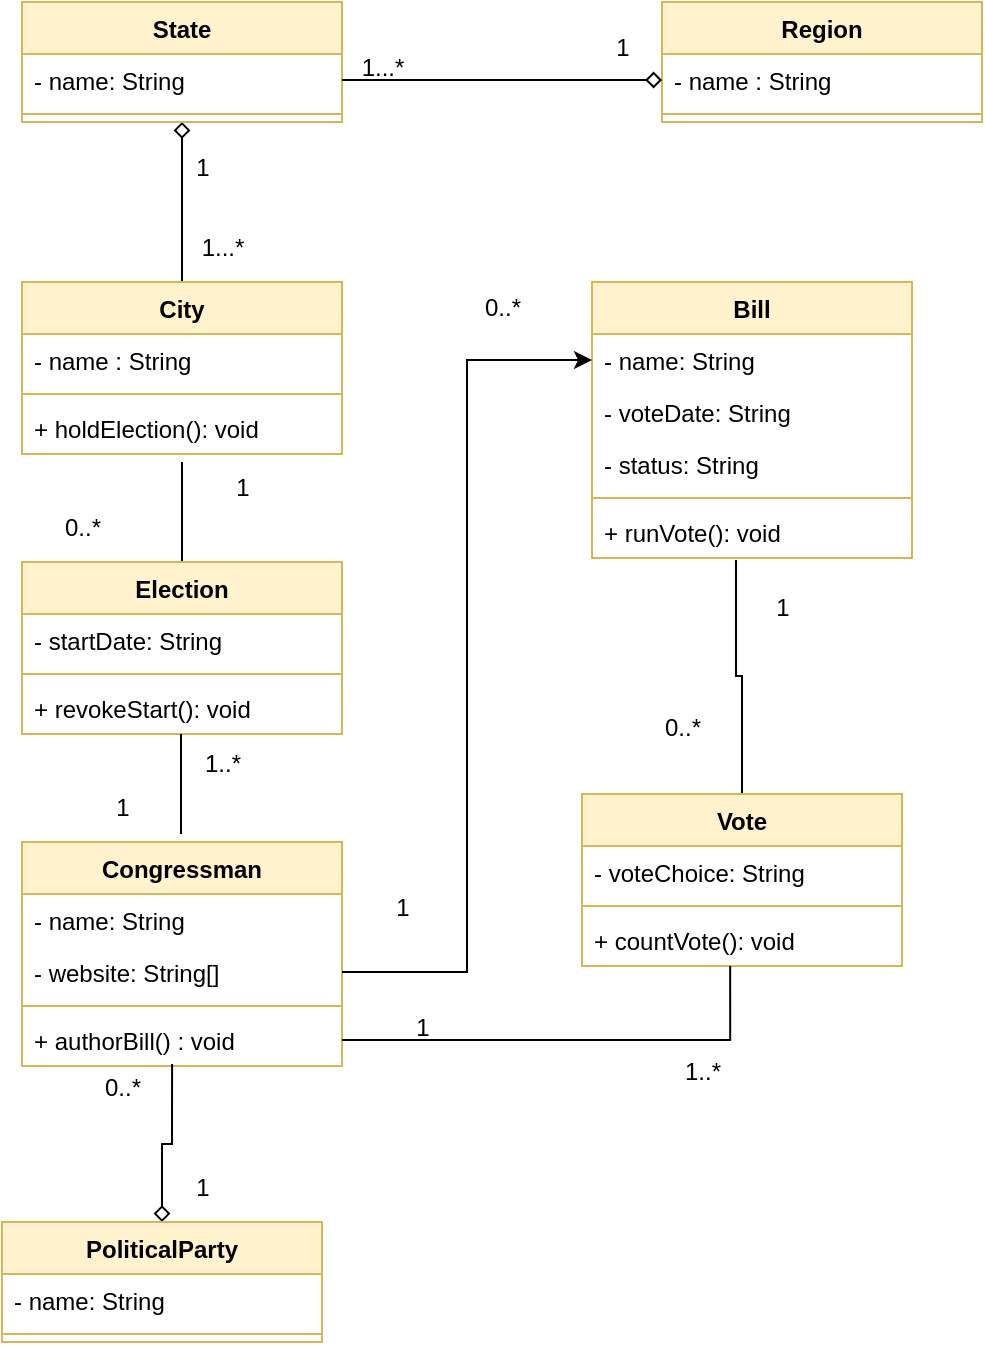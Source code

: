 <mxfile version="21.1.8" type="github">
  <diagram id="C5RBs43oDa-KdzZeNtuy" name="Page-1">
    <mxGraphModel dx="472" dy="764" grid="1" gridSize="10" guides="1" tooltips="1" connect="1" arrows="1" fold="1" page="1" pageScale="1" pageWidth="827" pageHeight="1169" math="0" shadow="0">
      <root>
        <mxCell id="WIyWlLk6GJQsqaUBKTNV-0" />
        <mxCell id="WIyWlLk6GJQsqaUBKTNV-1" parent="WIyWlLk6GJQsqaUBKTNV-0" />
        <mxCell id="jX0zfEVhwGlouNvZL1i5-30" style="edgeStyle=orthogonalEdgeStyle;rounded=0;orthogonalLoop=1;jettySize=auto;html=1;exitX=0.5;exitY=1;exitDx=0;exitDy=0;entryX=0.5;entryY=0;entryDx=0;entryDy=0;startArrow=diamond;startFill=0;endArrow=none;endFill=0;" edge="1" parent="WIyWlLk6GJQsqaUBKTNV-1" source="-7mo8tN5SgWuJNvDtxaU-0" target="jX0zfEVhwGlouNvZL1i5-4">
          <mxGeometry relative="1" as="geometry" />
        </mxCell>
        <mxCell id="-7mo8tN5SgWuJNvDtxaU-0" value="State" style="swimlane;fontStyle=1;align=center;verticalAlign=top;childLayout=stackLayout;horizontal=1;startSize=26;horizontalStack=0;resizeParent=1;resizeParentMax=0;resizeLast=0;collapsible=1;marginBottom=0;whiteSpace=wrap;html=1;fillColor=#fff2cc;strokeColor=#d6b656;" parent="WIyWlLk6GJQsqaUBKTNV-1" vertex="1">
          <mxGeometry x="160" y="350" width="160" height="60" as="geometry" />
        </mxCell>
        <mxCell id="-7mo8tN5SgWuJNvDtxaU-1" value="- name: String" style="text;strokeColor=none;fillColor=none;align=left;verticalAlign=top;spacingLeft=4;spacingRight=4;overflow=hidden;rotatable=0;points=[[0,0.5],[1,0.5]];portConstraint=eastwest;whiteSpace=wrap;html=1;" parent="-7mo8tN5SgWuJNvDtxaU-0" vertex="1">
          <mxGeometry y="26" width="160" height="26" as="geometry" />
        </mxCell>
        <mxCell id="-7mo8tN5SgWuJNvDtxaU-2" value="" style="line;strokeWidth=1;fillColor=none;align=left;verticalAlign=middle;spacingTop=-1;spacingLeft=3;spacingRight=3;rotatable=0;labelPosition=right;points=[];portConstraint=eastwest;strokeColor=inherit;" parent="-7mo8tN5SgWuJNvDtxaU-0" vertex="1">
          <mxGeometry y="52" width="160" height="8" as="geometry" />
        </mxCell>
        <mxCell id="jX0zfEVhwGlouNvZL1i5-0" value="Region" style="swimlane;fontStyle=1;align=center;verticalAlign=top;childLayout=stackLayout;horizontal=1;startSize=26;horizontalStack=0;resizeParent=1;resizeParentMax=0;resizeLast=0;collapsible=1;marginBottom=0;whiteSpace=wrap;html=1;fillColor=#fff2cc;strokeColor=#d6b656;" vertex="1" parent="WIyWlLk6GJQsqaUBKTNV-1">
          <mxGeometry x="480" y="350" width="160" height="60" as="geometry" />
        </mxCell>
        <mxCell id="jX0zfEVhwGlouNvZL1i5-1" value="- name : String" style="text;strokeColor=none;fillColor=none;align=left;verticalAlign=top;spacingLeft=4;spacingRight=4;overflow=hidden;rotatable=0;points=[[0,0.5],[1,0.5]];portConstraint=eastwest;whiteSpace=wrap;html=1;" vertex="1" parent="jX0zfEVhwGlouNvZL1i5-0">
          <mxGeometry y="26" width="160" height="26" as="geometry" />
        </mxCell>
        <mxCell id="jX0zfEVhwGlouNvZL1i5-2" value="" style="line;strokeWidth=1;fillColor=none;align=left;verticalAlign=middle;spacingTop=-1;spacingLeft=3;spacingRight=3;rotatable=0;labelPosition=right;points=[];portConstraint=eastwest;strokeColor=inherit;" vertex="1" parent="jX0zfEVhwGlouNvZL1i5-0">
          <mxGeometry y="52" width="160" height="8" as="geometry" />
        </mxCell>
        <mxCell id="jX0zfEVhwGlouNvZL1i5-4" value="City" style="swimlane;fontStyle=1;align=center;verticalAlign=top;childLayout=stackLayout;horizontal=1;startSize=26;horizontalStack=0;resizeParent=1;resizeParentMax=0;resizeLast=0;collapsible=1;marginBottom=0;whiteSpace=wrap;html=1;fillColor=#fff2cc;strokeColor=#d6b656;" vertex="1" parent="WIyWlLk6GJQsqaUBKTNV-1">
          <mxGeometry x="160" y="490" width="160" height="86" as="geometry" />
        </mxCell>
        <mxCell id="jX0zfEVhwGlouNvZL1i5-5" value="- name : String&amp;nbsp;" style="text;strokeColor=none;fillColor=none;align=left;verticalAlign=top;spacingLeft=4;spacingRight=4;overflow=hidden;rotatable=0;points=[[0,0.5],[1,0.5]];portConstraint=eastwest;whiteSpace=wrap;html=1;" vertex="1" parent="jX0zfEVhwGlouNvZL1i5-4">
          <mxGeometry y="26" width="160" height="26" as="geometry" />
        </mxCell>
        <mxCell id="jX0zfEVhwGlouNvZL1i5-6" value="" style="line;strokeWidth=1;fillColor=none;align=left;verticalAlign=middle;spacingTop=-1;spacingLeft=3;spacingRight=3;rotatable=0;labelPosition=right;points=[];portConstraint=eastwest;strokeColor=inherit;" vertex="1" parent="jX0zfEVhwGlouNvZL1i5-4">
          <mxGeometry y="52" width="160" height="8" as="geometry" />
        </mxCell>
        <mxCell id="jX0zfEVhwGlouNvZL1i5-7" value="+ holdElection(): void" style="text;strokeColor=none;fillColor=none;align=left;verticalAlign=top;spacingLeft=4;spacingRight=4;overflow=hidden;rotatable=0;points=[[0,0.5],[1,0.5]];portConstraint=eastwest;whiteSpace=wrap;html=1;" vertex="1" parent="jX0zfEVhwGlouNvZL1i5-4">
          <mxGeometry y="60" width="160" height="26" as="geometry" />
        </mxCell>
        <mxCell id="jX0zfEVhwGlouNvZL1i5-31" style="edgeStyle=orthogonalEdgeStyle;rounded=0;orthogonalLoop=1;jettySize=auto;html=1;exitX=0.5;exitY=0;exitDx=0;exitDy=0;endArrow=none;endFill=0;" edge="1" parent="WIyWlLk6GJQsqaUBKTNV-1" source="jX0zfEVhwGlouNvZL1i5-8">
          <mxGeometry relative="1" as="geometry">
            <mxPoint x="240" y="580" as="targetPoint" />
          </mxGeometry>
        </mxCell>
        <mxCell id="jX0zfEVhwGlouNvZL1i5-8" value="Election" style="swimlane;fontStyle=1;align=center;verticalAlign=top;childLayout=stackLayout;horizontal=1;startSize=26;horizontalStack=0;resizeParent=1;resizeParentMax=0;resizeLast=0;collapsible=1;marginBottom=0;whiteSpace=wrap;html=1;fillColor=#fff2cc;strokeColor=#d6b656;" vertex="1" parent="WIyWlLk6GJQsqaUBKTNV-1">
          <mxGeometry x="160" y="630" width="160" height="86" as="geometry" />
        </mxCell>
        <mxCell id="jX0zfEVhwGlouNvZL1i5-9" value="- startDate: String" style="text;strokeColor=none;fillColor=none;align=left;verticalAlign=top;spacingLeft=4;spacingRight=4;overflow=hidden;rotatable=0;points=[[0,0.5],[1,0.5]];portConstraint=eastwest;whiteSpace=wrap;html=1;" vertex="1" parent="jX0zfEVhwGlouNvZL1i5-8">
          <mxGeometry y="26" width="160" height="26" as="geometry" />
        </mxCell>
        <mxCell id="jX0zfEVhwGlouNvZL1i5-10" value="" style="line;strokeWidth=1;fillColor=none;align=left;verticalAlign=middle;spacingTop=-1;spacingLeft=3;spacingRight=3;rotatable=0;labelPosition=right;points=[];portConstraint=eastwest;strokeColor=inherit;" vertex="1" parent="jX0zfEVhwGlouNvZL1i5-8">
          <mxGeometry y="52" width="160" height="8" as="geometry" />
        </mxCell>
        <mxCell id="jX0zfEVhwGlouNvZL1i5-11" value="+ revokeStart(): void" style="text;strokeColor=none;fillColor=none;align=left;verticalAlign=top;spacingLeft=4;spacingRight=4;overflow=hidden;rotatable=0;points=[[0,0.5],[1,0.5]];portConstraint=eastwest;whiteSpace=wrap;html=1;" vertex="1" parent="jX0zfEVhwGlouNvZL1i5-8">
          <mxGeometry y="60" width="160" height="26" as="geometry" />
        </mxCell>
        <mxCell id="jX0zfEVhwGlouNvZL1i5-12" value="Bill" style="swimlane;fontStyle=1;align=center;verticalAlign=top;childLayout=stackLayout;horizontal=1;startSize=26;horizontalStack=0;resizeParent=1;resizeParentMax=0;resizeLast=0;collapsible=1;marginBottom=0;whiteSpace=wrap;html=1;fillColor=#fff2cc;strokeColor=#d6b656;" vertex="1" parent="WIyWlLk6GJQsqaUBKTNV-1">
          <mxGeometry x="445" y="490" width="160" height="138" as="geometry" />
        </mxCell>
        <mxCell id="jX0zfEVhwGlouNvZL1i5-13" value="- name: String" style="text;strokeColor=none;fillColor=none;align=left;verticalAlign=top;spacingLeft=4;spacingRight=4;overflow=hidden;rotatable=0;points=[[0,0.5],[1,0.5]];portConstraint=eastwest;whiteSpace=wrap;html=1;" vertex="1" parent="jX0zfEVhwGlouNvZL1i5-12">
          <mxGeometry y="26" width="160" height="26" as="geometry" />
        </mxCell>
        <mxCell id="jX0zfEVhwGlouNvZL1i5-58" value="- voteDate: String" style="text;strokeColor=none;fillColor=none;align=left;verticalAlign=top;spacingLeft=4;spacingRight=4;overflow=hidden;rotatable=0;points=[[0,0.5],[1,0.5]];portConstraint=eastwest;whiteSpace=wrap;html=1;" vertex="1" parent="jX0zfEVhwGlouNvZL1i5-12">
          <mxGeometry y="52" width="160" height="26" as="geometry" />
        </mxCell>
        <mxCell id="jX0zfEVhwGlouNvZL1i5-15" value="- status: String" style="text;strokeColor=none;fillColor=none;align=left;verticalAlign=top;spacingLeft=4;spacingRight=4;overflow=hidden;rotatable=0;points=[[0,0.5],[1,0.5]];portConstraint=eastwest;whiteSpace=wrap;html=1;" vertex="1" parent="jX0zfEVhwGlouNvZL1i5-12">
          <mxGeometry y="78" width="160" height="26" as="geometry" />
        </mxCell>
        <mxCell id="jX0zfEVhwGlouNvZL1i5-14" value="" style="line;strokeWidth=1;fillColor=none;align=left;verticalAlign=middle;spacingTop=-1;spacingLeft=3;spacingRight=3;rotatable=0;labelPosition=right;points=[];portConstraint=eastwest;strokeColor=inherit;" vertex="1" parent="jX0zfEVhwGlouNvZL1i5-12">
          <mxGeometry y="104" width="160" height="8" as="geometry" />
        </mxCell>
        <mxCell id="jX0zfEVhwGlouNvZL1i5-59" value="+ runVote(): void" style="text;strokeColor=none;fillColor=none;align=left;verticalAlign=top;spacingLeft=4;spacingRight=4;overflow=hidden;rotatable=0;points=[[0,0.5],[1,0.5]];portConstraint=eastwest;whiteSpace=wrap;html=1;" vertex="1" parent="jX0zfEVhwGlouNvZL1i5-12">
          <mxGeometry y="112" width="160" height="26" as="geometry" />
        </mxCell>
        <mxCell id="jX0zfEVhwGlouNvZL1i5-16" value="Congressman" style="swimlane;fontStyle=1;align=center;verticalAlign=top;childLayout=stackLayout;horizontal=1;startSize=26;horizontalStack=0;resizeParent=1;resizeParentMax=0;resizeLast=0;collapsible=1;marginBottom=0;whiteSpace=wrap;html=1;fillColor=#fff2cc;strokeColor=#d6b656;" vertex="1" parent="WIyWlLk6GJQsqaUBKTNV-1">
          <mxGeometry x="160" y="770" width="160" height="112" as="geometry" />
        </mxCell>
        <mxCell id="jX0zfEVhwGlouNvZL1i5-17" value="- name: String" style="text;strokeColor=none;fillColor=none;align=left;verticalAlign=top;spacingLeft=4;spacingRight=4;overflow=hidden;rotatable=0;points=[[0,0.5],[1,0.5]];portConstraint=eastwest;whiteSpace=wrap;html=1;" vertex="1" parent="jX0zfEVhwGlouNvZL1i5-16">
          <mxGeometry y="26" width="160" height="26" as="geometry" />
        </mxCell>
        <mxCell id="jX0zfEVhwGlouNvZL1i5-38" value="- website: String[]" style="text;strokeColor=none;fillColor=none;align=left;verticalAlign=top;spacingLeft=4;spacingRight=4;overflow=hidden;rotatable=0;points=[[0,0.5],[1,0.5]];portConstraint=eastwest;whiteSpace=wrap;html=1;" vertex="1" parent="jX0zfEVhwGlouNvZL1i5-16">
          <mxGeometry y="52" width="160" height="26" as="geometry" />
        </mxCell>
        <mxCell id="jX0zfEVhwGlouNvZL1i5-18" value="" style="line;strokeWidth=1;fillColor=none;align=left;verticalAlign=middle;spacingTop=-1;spacingLeft=3;spacingRight=3;rotatable=0;labelPosition=right;points=[];portConstraint=eastwest;strokeColor=inherit;" vertex="1" parent="jX0zfEVhwGlouNvZL1i5-16">
          <mxGeometry y="78" width="160" height="8" as="geometry" />
        </mxCell>
        <mxCell id="jX0zfEVhwGlouNvZL1i5-19" value="+ authorBill() : void" style="text;strokeColor=none;fillColor=none;align=left;verticalAlign=top;spacingLeft=4;spacingRight=4;overflow=hidden;rotatable=0;points=[[0,0.5],[1,0.5]];portConstraint=eastwest;whiteSpace=wrap;html=1;" vertex="1" parent="jX0zfEVhwGlouNvZL1i5-16">
          <mxGeometry y="86" width="160" height="26" as="geometry" />
        </mxCell>
        <mxCell id="jX0zfEVhwGlouNvZL1i5-61" style="edgeStyle=orthogonalEdgeStyle;rounded=0;orthogonalLoop=1;jettySize=auto;html=1;exitX=0.5;exitY=0;exitDx=0;exitDy=0;entryX=0.45;entryY=1.038;entryDx=0;entryDy=0;entryPerimeter=0;endArrow=none;endFill=0;" edge="1" parent="WIyWlLk6GJQsqaUBKTNV-1" source="jX0zfEVhwGlouNvZL1i5-20" target="jX0zfEVhwGlouNvZL1i5-59">
          <mxGeometry relative="1" as="geometry" />
        </mxCell>
        <mxCell id="jX0zfEVhwGlouNvZL1i5-20" value="Vote" style="swimlane;fontStyle=1;align=center;verticalAlign=top;childLayout=stackLayout;horizontal=1;startSize=26;horizontalStack=0;resizeParent=1;resizeParentMax=0;resizeLast=0;collapsible=1;marginBottom=0;whiteSpace=wrap;html=1;fillColor=#fff2cc;strokeColor=#d6b656;" vertex="1" parent="WIyWlLk6GJQsqaUBKTNV-1">
          <mxGeometry x="440" y="746" width="160" height="86" as="geometry" />
        </mxCell>
        <mxCell id="jX0zfEVhwGlouNvZL1i5-21" value="- voteChoice: String" style="text;strokeColor=none;fillColor=none;align=left;verticalAlign=top;spacingLeft=4;spacingRight=4;overflow=hidden;rotatable=0;points=[[0,0.5],[1,0.5]];portConstraint=eastwest;whiteSpace=wrap;html=1;" vertex="1" parent="jX0zfEVhwGlouNvZL1i5-20">
          <mxGeometry y="26" width="160" height="26" as="geometry" />
        </mxCell>
        <mxCell id="jX0zfEVhwGlouNvZL1i5-22" value="" style="line;strokeWidth=1;fillColor=none;align=left;verticalAlign=middle;spacingTop=-1;spacingLeft=3;spacingRight=3;rotatable=0;labelPosition=right;points=[];portConstraint=eastwest;strokeColor=inherit;" vertex="1" parent="jX0zfEVhwGlouNvZL1i5-20">
          <mxGeometry y="52" width="160" height="8" as="geometry" />
        </mxCell>
        <mxCell id="jX0zfEVhwGlouNvZL1i5-23" value="+ countVote(): void" style="text;strokeColor=none;fillColor=none;align=left;verticalAlign=top;spacingLeft=4;spacingRight=4;overflow=hidden;rotatable=0;points=[[0,0.5],[1,0.5]];portConstraint=eastwest;whiteSpace=wrap;html=1;" vertex="1" parent="jX0zfEVhwGlouNvZL1i5-20">
          <mxGeometry y="60" width="160" height="26" as="geometry" />
        </mxCell>
        <mxCell id="jX0zfEVhwGlouNvZL1i5-47" style="edgeStyle=orthogonalEdgeStyle;rounded=0;orthogonalLoop=1;jettySize=auto;html=1;exitX=0.5;exitY=0;exitDx=0;exitDy=0;entryX=0.469;entryY=0.962;entryDx=0;entryDy=0;entryPerimeter=0;endArrow=none;endFill=0;startArrow=diamond;startFill=0;" edge="1" parent="WIyWlLk6GJQsqaUBKTNV-1" source="jX0zfEVhwGlouNvZL1i5-24" target="jX0zfEVhwGlouNvZL1i5-19">
          <mxGeometry relative="1" as="geometry" />
        </mxCell>
        <mxCell id="jX0zfEVhwGlouNvZL1i5-24" value="PoliticalParty" style="swimlane;fontStyle=1;align=center;verticalAlign=top;childLayout=stackLayout;horizontal=1;startSize=26;horizontalStack=0;resizeParent=1;resizeParentMax=0;resizeLast=0;collapsible=1;marginBottom=0;whiteSpace=wrap;html=1;fillColor=#fff2cc;strokeColor=#d6b656;" vertex="1" parent="WIyWlLk6GJQsqaUBKTNV-1">
          <mxGeometry x="150" y="960" width="160" height="60" as="geometry" />
        </mxCell>
        <mxCell id="jX0zfEVhwGlouNvZL1i5-25" value="- name: String" style="text;strokeColor=none;fillColor=none;align=left;verticalAlign=top;spacingLeft=4;spacingRight=4;overflow=hidden;rotatable=0;points=[[0,0.5],[1,0.5]];portConstraint=eastwest;whiteSpace=wrap;html=1;" vertex="1" parent="jX0zfEVhwGlouNvZL1i5-24">
          <mxGeometry y="26" width="160" height="26" as="geometry" />
        </mxCell>
        <mxCell id="jX0zfEVhwGlouNvZL1i5-26" value="" style="line;strokeWidth=1;fillColor=none;align=left;verticalAlign=middle;spacingTop=-1;spacingLeft=3;spacingRight=3;rotatable=0;labelPosition=right;points=[];portConstraint=eastwest;strokeColor=inherit;" vertex="1" parent="jX0zfEVhwGlouNvZL1i5-24">
          <mxGeometry y="52" width="160" height="8" as="geometry" />
        </mxCell>
        <mxCell id="jX0zfEVhwGlouNvZL1i5-28" style="edgeStyle=orthogonalEdgeStyle;rounded=0;orthogonalLoop=1;jettySize=auto;html=1;exitX=0;exitY=0.5;exitDx=0;exitDy=0;entryX=1;entryY=0.5;entryDx=0;entryDy=0;startArrow=diamond;startFill=0;endArrow=none;endFill=0;" edge="1" parent="WIyWlLk6GJQsqaUBKTNV-1" source="jX0zfEVhwGlouNvZL1i5-1" target="-7mo8tN5SgWuJNvDtxaU-1">
          <mxGeometry relative="1" as="geometry" />
        </mxCell>
        <mxCell id="jX0zfEVhwGlouNvZL1i5-33" style="edgeStyle=orthogonalEdgeStyle;rounded=0;orthogonalLoop=1;jettySize=auto;html=1;exitX=0.5;exitY=0;exitDx=0;exitDy=0;endArrow=none;endFill=0;" edge="1" parent="WIyWlLk6GJQsqaUBKTNV-1">
          <mxGeometry relative="1" as="geometry">
            <mxPoint x="239.5" y="716" as="targetPoint" />
            <mxPoint x="239.5" y="766" as="sourcePoint" />
          </mxGeometry>
        </mxCell>
        <mxCell id="jX0zfEVhwGlouNvZL1i5-39" value="1...*" style="text;html=1;align=center;verticalAlign=middle;resizable=0;points=[];autosize=1;strokeColor=none;fillColor=none;" vertex="1" parent="WIyWlLk6GJQsqaUBKTNV-1">
          <mxGeometry x="320" y="368" width="40" height="30" as="geometry" />
        </mxCell>
        <mxCell id="jX0zfEVhwGlouNvZL1i5-40" value="1" style="text;html=1;align=center;verticalAlign=middle;resizable=0;points=[];autosize=1;strokeColor=none;fillColor=none;" vertex="1" parent="WIyWlLk6GJQsqaUBKTNV-1">
          <mxGeometry x="445" y="358" width="30" height="30" as="geometry" />
        </mxCell>
        <mxCell id="jX0zfEVhwGlouNvZL1i5-41" value="1" style="text;html=1;align=center;verticalAlign=middle;resizable=0;points=[];autosize=1;strokeColor=none;fillColor=none;" vertex="1" parent="WIyWlLk6GJQsqaUBKTNV-1">
          <mxGeometry x="235" y="418" width="30" height="30" as="geometry" />
        </mxCell>
        <mxCell id="jX0zfEVhwGlouNvZL1i5-42" value="1...*" style="text;html=1;align=center;verticalAlign=middle;resizable=0;points=[];autosize=1;strokeColor=none;fillColor=none;" vertex="1" parent="WIyWlLk6GJQsqaUBKTNV-1">
          <mxGeometry x="240" y="458" width="40" height="30" as="geometry" />
        </mxCell>
        <mxCell id="jX0zfEVhwGlouNvZL1i5-43" value="1" style="text;html=1;align=center;verticalAlign=middle;resizable=0;points=[];autosize=1;strokeColor=none;fillColor=none;" vertex="1" parent="WIyWlLk6GJQsqaUBKTNV-1">
          <mxGeometry x="255" y="578" width="30" height="30" as="geometry" />
        </mxCell>
        <mxCell id="jX0zfEVhwGlouNvZL1i5-44" value="0..*" style="text;html=1;align=center;verticalAlign=middle;resizable=0;points=[];autosize=1;strokeColor=none;fillColor=none;" vertex="1" parent="WIyWlLk6GJQsqaUBKTNV-1">
          <mxGeometry x="170" y="598" width="40" height="30" as="geometry" />
        </mxCell>
        <mxCell id="jX0zfEVhwGlouNvZL1i5-45" value="1..*" style="text;html=1;align=center;verticalAlign=middle;resizable=0;points=[];autosize=1;strokeColor=none;fillColor=none;" vertex="1" parent="WIyWlLk6GJQsqaUBKTNV-1">
          <mxGeometry x="240" y="716" width="40" height="30" as="geometry" />
        </mxCell>
        <mxCell id="jX0zfEVhwGlouNvZL1i5-46" value="1" style="text;html=1;align=center;verticalAlign=middle;resizable=0;points=[];autosize=1;strokeColor=none;fillColor=none;" vertex="1" parent="WIyWlLk6GJQsqaUBKTNV-1">
          <mxGeometry x="195" y="738" width="30" height="30" as="geometry" />
        </mxCell>
        <mxCell id="jX0zfEVhwGlouNvZL1i5-53" value="1" style="text;html=1;align=center;verticalAlign=middle;resizable=0;points=[];autosize=1;strokeColor=none;fillColor=none;" vertex="1" parent="WIyWlLk6GJQsqaUBKTNV-1">
          <mxGeometry x="235" y="928" width="30" height="30" as="geometry" />
        </mxCell>
        <mxCell id="jX0zfEVhwGlouNvZL1i5-54" value="0..*" style="text;html=1;align=center;verticalAlign=middle;resizable=0;points=[];autosize=1;strokeColor=none;fillColor=none;" vertex="1" parent="WIyWlLk6GJQsqaUBKTNV-1">
          <mxGeometry x="190" y="878" width="40" height="30" as="geometry" />
        </mxCell>
        <mxCell id="jX0zfEVhwGlouNvZL1i5-55" style="edgeStyle=orthogonalEdgeStyle;rounded=0;orthogonalLoop=1;jettySize=auto;html=1;exitX=1;exitY=0.5;exitDx=0;exitDy=0;entryX=0;entryY=0.5;entryDx=0;entryDy=0;" edge="1" parent="WIyWlLk6GJQsqaUBKTNV-1" source="jX0zfEVhwGlouNvZL1i5-38" target="jX0zfEVhwGlouNvZL1i5-13">
          <mxGeometry relative="1" as="geometry" />
        </mxCell>
        <mxCell id="jX0zfEVhwGlouNvZL1i5-57" style="edgeStyle=orthogonalEdgeStyle;rounded=0;orthogonalLoop=1;jettySize=auto;html=1;exitX=1;exitY=0.5;exitDx=0;exitDy=0;entryX=0.463;entryY=1;entryDx=0;entryDy=0;entryPerimeter=0;endArrow=none;endFill=0;" edge="1" parent="WIyWlLk6GJQsqaUBKTNV-1" source="jX0zfEVhwGlouNvZL1i5-19" target="jX0zfEVhwGlouNvZL1i5-23">
          <mxGeometry relative="1" as="geometry" />
        </mxCell>
        <mxCell id="jX0zfEVhwGlouNvZL1i5-62" value="1" style="text;html=1;align=center;verticalAlign=middle;resizable=0;points=[];autosize=1;strokeColor=none;fillColor=none;" vertex="1" parent="WIyWlLk6GJQsqaUBKTNV-1">
          <mxGeometry x="335" y="788" width="30" height="30" as="geometry" />
        </mxCell>
        <mxCell id="jX0zfEVhwGlouNvZL1i5-63" value="0..*" style="text;html=1;align=center;verticalAlign=middle;resizable=0;points=[];autosize=1;strokeColor=none;fillColor=none;" vertex="1" parent="WIyWlLk6GJQsqaUBKTNV-1">
          <mxGeometry x="380" y="488" width="40" height="30" as="geometry" />
        </mxCell>
        <mxCell id="jX0zfEVhwGlouNvZL1i5-64" value="1" style="text;html=1;align=center;verticalAlign=middle;resizable=0;points=[];autosize=1;strokeColor=none;fillColor=none;" vertex="1" parent="WIyWlLk6GJQsqaUBKTNV-1">
          <mxGeometry x="525" y="638" width="30" height="30" as="geometry" />
        </mxCell>
        <mxCell id="jX0zfEVhwGlouNvZL1i5-65" value="0..*" style="text;html=1;align=center;verticalAlign=middle;resizable=0;points=[];autosize=1;strokeColor=none;fillColor=none;" vertex="1" parent="WIyWlLk6GJQsqaUBKTNV-1">
          <mxGeometry x="470" y="698" width="40" height="30" as="geometry" />
        </mxCell>
        <mxCell id="jX0zfEVhwGlouNvZL1i5-66" value="1" style="text;html=1;align=center;verticalAlign=middle;resizable=0;points=[];autosize=1;strokeColor=none;fillColor=none;" vertex="1" parent="WIyWlLk6GJQsqaUBKTNV-1">
          <mxGeometry x="345" y="848" width="30" height="30" as="geometry" />
        </mxCell>
        <mxCell id="jX0zfEVhwGlouNvZL1i5-67" value="1..*" style="text;html=1;align=center;verticalAlign=middle;resizable=0;points=[];autosize=1;strokeColor=none;fillColor=none;" vertex="1" parent="WIyWlLk6GJQsqaUBKTNV-1">
          <mxGeometry x="480" y="870" width="40" height="30" as="geometry" />
        </mxCell>
      </root>
    </mxGraphModel>
  </diagram>
</mxfile>

